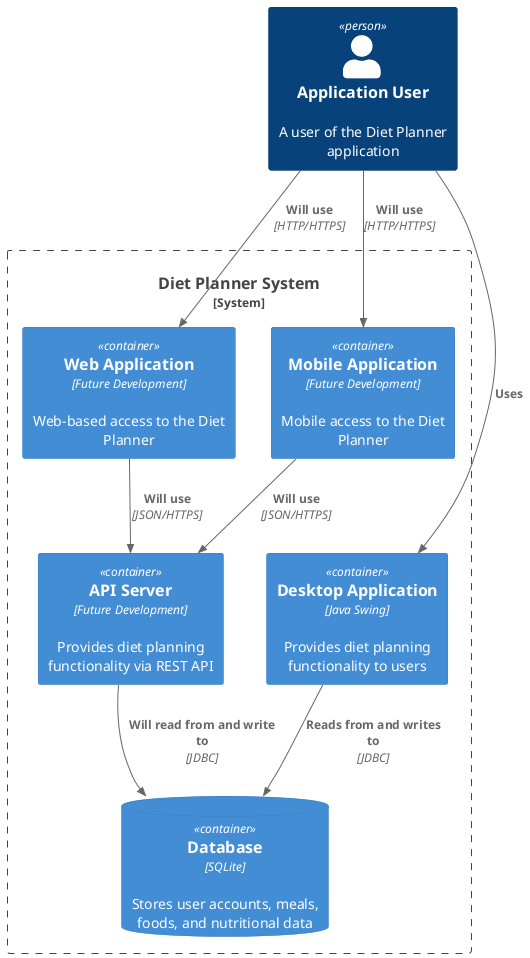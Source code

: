 @startuml "Container Diagram"
!include <c4/C4_Container>

Person(user, "Application User", "A user of the Diet Planner application")

System_Boundary(dietPlanner, "Diet Planner System") {
    Container(webApp, "Web Application", "Future Development", "Web-based access to the Diet Planner")
    Container(mobileApp, "Mobile Application", "Future Development", "Mobile access to the Diet Planner")
    Container(api, "API Server", "Future Development", "Provides diet planning functionality via REST API")
    Container(desktop, "Desktop Application", "Java Swing", "Provides diet planning functionality to users")
    ContainerDb(db, "Database", "SQLite", "Stores user accounts, meals, foods, and nutritional data")
}

Rel(user, webApp, "Will use", "HTTP/HTTPS")
Rel(user, mobileApp, "Will use", "HTTP/HTTPS")
Rel(user, desktop, "Uses")
Rel(webApp, api, "Will use", "JSON/HTTPS")
Rel(mobileApp, api, "Will use", "JSON/HTTPS")
Rel(api, db, "Will read from and write to", "JDBC")
Rel(desktop, db, "Reads from and writes to", "JDBC")
@enduml